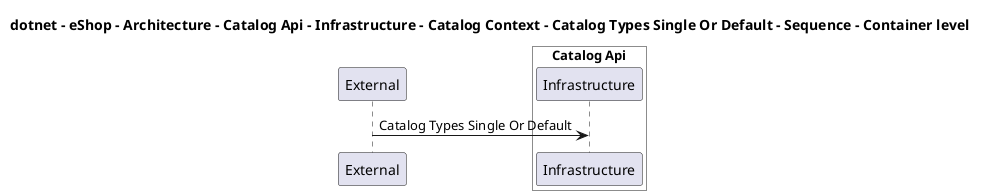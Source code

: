 @startuml

title dotnet - eShop - Architecture - Catalog Api - Infrastructure - Catalog Context - Catalog Types Single Or Default - Sequence - Container level

participant "External" as C4InterFlow.SoftwareSystems.ExternalSystem

box "Catalog Api" #White
    participant "Infrastructure" as dotnet.eShop.Architecture.SoftwareSystems.CatalogApi.Containers.Infrastructure
end box


C4InterFlow.SoftwareSystems.ExternalSystem -> dotnet.eShop.Architecture.SoftwareSystems.CatalogApi.Containers.Infrastructure : Catalog Types Single Or Default


@enduml
